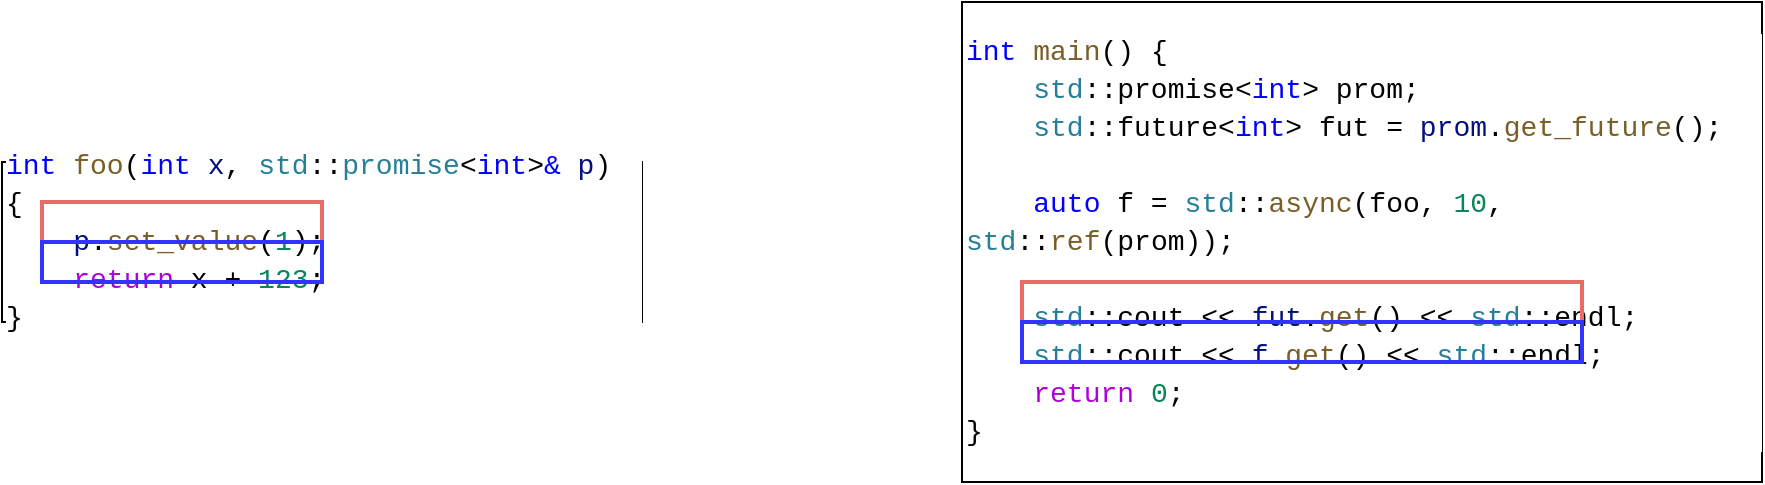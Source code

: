 <mxfile version="17.4.3" type="github" pages="2">
  <diagram id="QyaBcpUD-Ix96tjRhaoq" name="Page-1">
    <mxGraphModel dx="1422" dy="754" grid="1" gridSize="10" guides="1" tooltips="1" connect="1" arrows="1" fold="1" page="1" pageScale="1" pageWidth="827" pageHeight="1169" math="0" shadow="0">
      <root>
        <mxCell id="0" />
        <mxCell id="1" parent="0" />
        <mxCell id="rw0Y99NMdiWX31zvS63o-2" value="&lt;div style=&quot;background-color: rgb(255 , 255 , 255) ; font-family: &amp;#34;consolas&amp;#34; , &amp;#34;courier new&amp;#34; , monospace ; font-size: 14px ; line-height: 19px&quot;&gt;&lt;div&gt;&lt;span style=&quot;color: #0000ff&quot;&gt;int&lt;/span&gt; &lt;span style=&quot;color: #795e26&quot;&gt;foo&lt;/span&gt;(&lt;span style=&quot;color: #0000ff&quot;&gt;int&lt;/span&gt; &lt;span style=&quot;color: #001080&quot;&gt;x&lt;/span&gt;, &lt;span style=&quot;color: #267f99&quot;&gt;std&lt;/span&gt;::&lt;span style=&quot;color: #267f99&quot;&gt;promise&lt;/span&gt;&amp;lt;&lt;span style=&quot;color: #0000ff&quot;&gt;int&lt;/span&gt;&amp;gt;&lt;span style=&quot;color: #0000ff&quot;&gt;&amp;amp;&lt;/span&gt; &lt;span style=&quot;color: #001080&quot;&gt;p&lt;/span&gt;) {&lt;/div&gt;&lt;div&gt;&amp;nbsp; &amp;nbsp; &lt;span style=&quot;color: #001080&quot;&gt;p&lt;/span&gt;.&lt;span style=&quot;color: #795e26&quot;&gt;set_value&lt;/span&gt;(&lt;span style=&quot;color: #098658&quot;&gt;1&lt;/span&gt;);&lt;/div&gt;&lt;div&gt;&amp;nbsp; &amp;nbsp; &lt;span style=&quot;color: #af00db&quot;&gt;return&lt;/span&gt; x + &lt;span style=&quot;color: #098658&quot;&gt;123&lt;/span&gt;;&lt;/div&gt;&lt;div&gt;}&lt;/div&gt;&lt;/div&gt;" style="rounded=0;whiteSpace=wrap;html=1;align=left;" parent="1" vertex="1">
          <mxGeometry x="80" y="160" width="320" height="80" as="geometry" />
        </mxCell>
        <mxCell id="rw0Y99NMdiWX31zvS63o-4" value="" style="rounded=0;whiteSpace=wrap;html=1;fillColor=none;strokeColor=#EA6B66;strokeWidth=2;" parent="1" vertex="1">
          <mxGeometry x="100" y="180" width="140" height="20" as="geometry" />
        </mxCell>
        <mxCell id="rw0Y99NMdiWX31zvS63o-3" value="&lt;div style=&quot;background-color: rgb(255 , 255 , 255) ; font-family: &amp;#34;consolas&amp;#34; , &amp;#34;courier new&amp;#34; , monospace ; font-size: 14px ; line-height: 19px&quot;&gt;&lt;div&gt;&lt;span style=&quot;color: #0000ff&quot;&gt;int&lt;/span&gt; &lt;span style=&quot;color: #795e26&quot;&gt;main&lt;/span&gt;() {&lt;/div&gt;&lt;div&gt;&amp;nbsp; &amp;nbsp; &lt;span style=&quot;color: #267f99&quot;&gt;std&lt;/span&gt;::promise&amp;lt;&lt;span style=&quot;color: #0000ff&quot;&gt;int&lt;/span&gt;&amp;gt; prom;&lt;/div&gt;&lt;div&gt;&amp;nbsp; &amp;nbsp; &lt;span style=&quot;color: #267f99&quot;&gt;std&lt;/span&gt;::future&amp;lt;&lt;span style=&quot;color: #0000ff&quot;&gt;int&lt;/span&gt;&amp;gt; fut = &lt;span style=&quot;color: #001080&quot;&gt;prom&lt;/span&gt;.&lt;span style=&quot;color: #795e26&quot;&gt;get_future&lt;/span&gt;();&lt;/div&gt;&lt;br&gt;&lt;div&gt;&amp;nbsp; &amp;nbsp; &lt;span style=&quot;color: #0000ff&quot;&gt;auto&lt;/span&gt; f = &lt;span style=&quot;color: #267f99&quot;&gt;std&lt;/span&gt;::&lt;span style=&quot;color: #795e26&quot;&gt;async&lt;/span&gt;(foo, &lt;span style=&quot;color: #098658&quot;&gt;10&lt;/span&gt;, &lt;span style=&quot;color: #267f99&quot;&gt;std&lt;/span&gt;::&lt;span style=&quot;color: #795e26&quot;&gt;ref&lt;/span&gt;(prom));&lt;/div&gt;&lt;div&gt;&amp;nbsp; &amp;nbsp; &lt;/div&gt;&lt;div&gt;&amp;nbsp; &amp;nbsp; &lt;span style=&quot;color: #267f99&quot;&gt;std&lt;/span&gt;::cout &amp;lt;&amp;lt; &lt;span style=&quot;color: #001080&quot;&gt;fut&lt;/span&gt;.&lt;span style=&quot;color: #795e26&quot;&gt;get&lt;/span&gt;() &amp;lt;&amp;lt; &lt;span style=&quot;color: #267f99&quot;&gt;std&lt;/span&gt;::endl;&lt;/div&gt;&lt;div&gt;&amp;nbsp; &amp;nbsp; &lt;span style=&quot;color: #267f99&quot;&gt;std&lt;/span&gt;::cout &amp;lt;&amp;lt; &lt;span style=&quot;color: #001080&quot;&gt;f&lt;/span&gt;.&lt;span style=&quot;color: #795e26&quot;&gt;get&lt;/span&gt;() &amp;lt;&amp;lt; &lt;span style=&quot;color: #267f99&quot;&gt;std&lt;/span&gt;::endl;&lt;/div&gt;&lt;div&gt;&amp;nbsp; &amp;nbsp; &lt;span style=&quot;color: #af00db&quot;&gt;return&lt;/span&gt; &lt;span style=&quot;color: #098658&quot;&gt;0&lt;/span&gt;;&lt;/div&gt;&lt;div&gt;}&lt;/div&gt;&lt;/div&gt;" style="rounded=0;whiteSpace=wrap;html=1;align=left;" parent="1" vertex="1">
          <mxGeometry x="560" y="80" width="400" height="240" as="geometry" />
        </mxCell>
        <mxCell id="rw0Y99NMdiWX31zvS63o-5" value="" style="rounded=0;whiteSpace=wrap;html=1;fillColor=none;strokeColor=#3333FF;strokeWidth=2;" parent="1" vertex="1">
          <mxGeometry x="100" y="200" width="140" height="20" as="geometry" />
        </mxCell>
        <mxCell id="rw0Y99NMdiWX31zvS63o-6" value="" style="rounded=0;whiteSpace=wrap;html=1;fillColor=none;strokeColor=#EA6B66;strokeWidth=2;" parent="1" vertex="1">
          <mxGeometry x="590" y="220" width="280" height="20" as="geometry" />
        </mxCell>
        <mxCell id="rw0Y99NMdiWX31zvS63o-7" value="" style="rounded=0;whiteSpace=wrap;html=1;fillColor=none;strokeColor=#3333FF;strokeWidth=2;" parent="1" vertex="1">
          <mxGeometry x="590" y="240" width="280" height="20" as="geometry" />
        </mxCell>
      </root>
    </mxGraphModel>
  </diagram>
  <diagram id="-Q3eN3_LhkNe-SONCQZ0" name="Page-2">
    <mxGraphModel dx="1422" dy="754" grid="1" gridSize="10" guides="1" tooltips="1" connect="1" arrows="1" fold="1" page="1" pageScale="1" pageWidth="827" pageHeight="1169" math="0" shadow="0">
      <root>
        <mxCell id="0" />
        <mxCell id="1" parent="0" />
        <mxCell id="M5XjBaxIXso03nFhKMMJ-1" value="&lt;div style=&quot;color: rgb(0 , 0 , 0) ; background-color: rgb(255 , 255 , 255) ; font-family: &amp;#34;consolas&amp;#34; , &amp;#34;courier new&amp;#34; , monospace ; font-size: 14px ; line-height: 19px&quot;&gt;&lt;div&gt;&lt;span style=&quot;color: #0000ff&quot;&gt;int&lt;/span&gt; &lt;span style=&quot;color: #795e26&quot;&gt;foo&lt;/span&gt;(&lt;span style=&quot;color: #0000ff&quot;&gt;int&lt;/span&gt; &lt;span style=&quot;color: #001080&quot;&gt;x&lt;/span&gt;) {&lt;/div&gt;&lt;div&gt;&amp;nbsp; &amp;nbsp; &lt;span style=&quot;color: #af00db&quot;&gt;return&lt;/span&gt; x + &lt;span style=&quot;color: #098658&quot;&gt;123&lt;/span&gt;;&lt;/div&gt;&lt;div&gt;}&lt;/div&gt;&lt;/div&gt;" style="rounded=0;whiteSpace=wrap;html=1;fontSize=18;fontColor=#EA6B66;align=left;" vertex="1" parent="1">
          <mxGeometry x="80" y="140" width="200" height="80" as="geometry" />
        </mxCell>
        <mxCell id="M5XjBaxIXso03nFhKMMJ-2" value="&lt;div style=&quot;color: rgb(0 , 0 , 0) ; background-color: rgb(255 , 255 , 255) ; font-family: &amp;#34;consolas&amp;#34; , &amp;#34;courier new&amp;#34; , monospace ; font-size: 14px ; line-height: 19px&quot;&gt;&lt;div&gt;&lt;span style=&quot;color: #0000ff&quot;&gt;int&lt;/span&gt; &lt;span style=&quot;color: #795e26&quot;&gt;main&lt;/span&gt;() {&lt;/div&gt;&lt;div&gt;&amp;nbsp; &amp;nbsp; &lt;span style=&quot;color: #267f99&quot;&gt;std&lt;/span&gt;::packaged_task&amp;lt;&lt;span style=&quot;color: #0000ff&quot;&gt;int&lt;/span&gt;(&lt;span style=&quot;color: #0000ff&quot;&gt;int&lt;/span&gt;)&amp;gt; &lt;span style=&quot;color: #795e26&quot;&gt;p&lt;/span&gt;(foo);&lt;/div&gt;&lt;div&gt;&amp;nbsp; &amp;nbsp; &lt;span style=&quot;color: #267f99&quot;&gt;std&lt;/span&gt;::future&amp;lt;&lt;span style=&quot;color: #0000ff&quot;&gt;int&lt;/span&gt;&amp;gt; fut = &lt;span style=&quot;color: #001080&quot;&gt;p&lt;/span&gt;.&lt;span style=&quot;color: #795e26&quot;&gt;get_future&lt;/span&gt;();&lt;/div&gt;&lt;br&gt;&lt;div&gt;&amp;nbsp; &amp;nbsp; &lt;span style=&quot;color: #0000ff&quot;&gt;auto&lt;/span&gt; f = &lt;span style=&quot;color: #267f99&quot;&gt;std&lt;/span&gt;::&lt;span style=&quot;color: #795e26&quot;&gt;async&lt;/span&gt;(&lt;span style=&quot;color: #267f99&quot;&gt;std&lt;/span&gt;::&lt;span style=&quot;color: #795e26&quot;&gt;ref&lt;/span&gt;(p), &lt;span style=&quot;color: #098658&quot;&gt;10&lt;/span&gt;);&lt;/div&gt;&lt;div&gt;&amp;nbsp; &amp;nbsp; &lt;/div&gt;&lt;div&gt;&amp;nbsp; &amp;nbsp; &lt;span style=&quot;color: #267f99&quot;&gt;std&lt;/span&gt;::cout &amp;lt;&amp;lt; &lt;span style=&quot;color: #001080&quot;&gt;fut&lt;/span&gt;.&lt;span style=&quot;color: #795e26&quot;&gt;get&lt;/span&gt;() &amp;lt;&amp;lt; &lt;span style=&quot;color: #267f99&quot;&gt;std&lt;/span&gt;::endl;&lt;/div&gt;&lt;div&gt;&lt;span style=&quot;color: #008000&quot;&gt;&amp;nbsp; &amp;nbsp; // std::cout &amp;lt;&amp;lt; f.get() &amp;lt;&amp;lt; std::endl;&lt;/span&gt;&lt;/div&gt;&lt;div&gt;&amp;nbsp; &amp;nbsp; &lt;span style=&quot;color: #af00db&quot;&gt;return&lt;/span&gt; &lt;span style=&quot;color: #098658&quot;&gt;0&lt;/span&gt;;&lt;/div&gt;&lt;div&gt;}&lt;/div&gt;&lt;/div&gt;" style="rounded=0;whiteSpace=wrap;html=1;fontSize=18;fontColor=#EA6B66;align=left;" vertex="1" parent="1">
          <mxGeometry x="440" y="80" width="360" height="200" as="geometry" />
        </mxCell>
        <mxCell id="M5XjBaxIXso03nFhKMMJ-3" value="" style="rounded=0;whiteSpace=wrap;html=1;fontSize=18;fontColor=#EA6B66;fillColor=none;strokeColor=#EA6B66;strokeWidth=2;" vertex="1" parent="1">
          <mxGeometry x="110" y="170" width="120" height="25" as="geometry" />
        </mxCell>
        <mxCell id="M5XjBaxIXso03nFhKMMJ-4" value="" style="rounded=0;whiteSpace=wrap;html=1;fontSize=18;fontColor=#EA6B66;fillColor=none;strokeColor=#EA6B66;strokeWidth=2;" vertex="1" parent="1">
          <mxGeometry x="460" y="200" width="300" height="20" as="geometry" />
        </mxCell>
      </root>
    </mxGraphModel>
  </diagram>
</mxfile>
